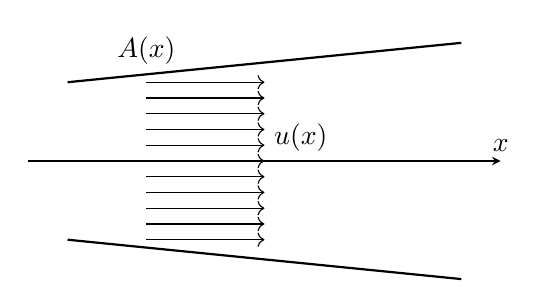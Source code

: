 ﻿\begin{tikzpicture}
\draw[-stealth](-1,0)--(5,0) node[above]{$x$};
\draw[thick](-0.5,1)--(4.5,1.5);
\draw[thick](-0.5,-1)--(4.5,-1.5);
\foreach \y in {-1,-0.8,...,1}
{
\draw [->](0.5,\y)--(2,\y);
} 
\draw(2,0)node[above right]{$u(x)$};
\draw(0.5,1.1)node[above]{$A(x)$};
\end{tikzpicture}